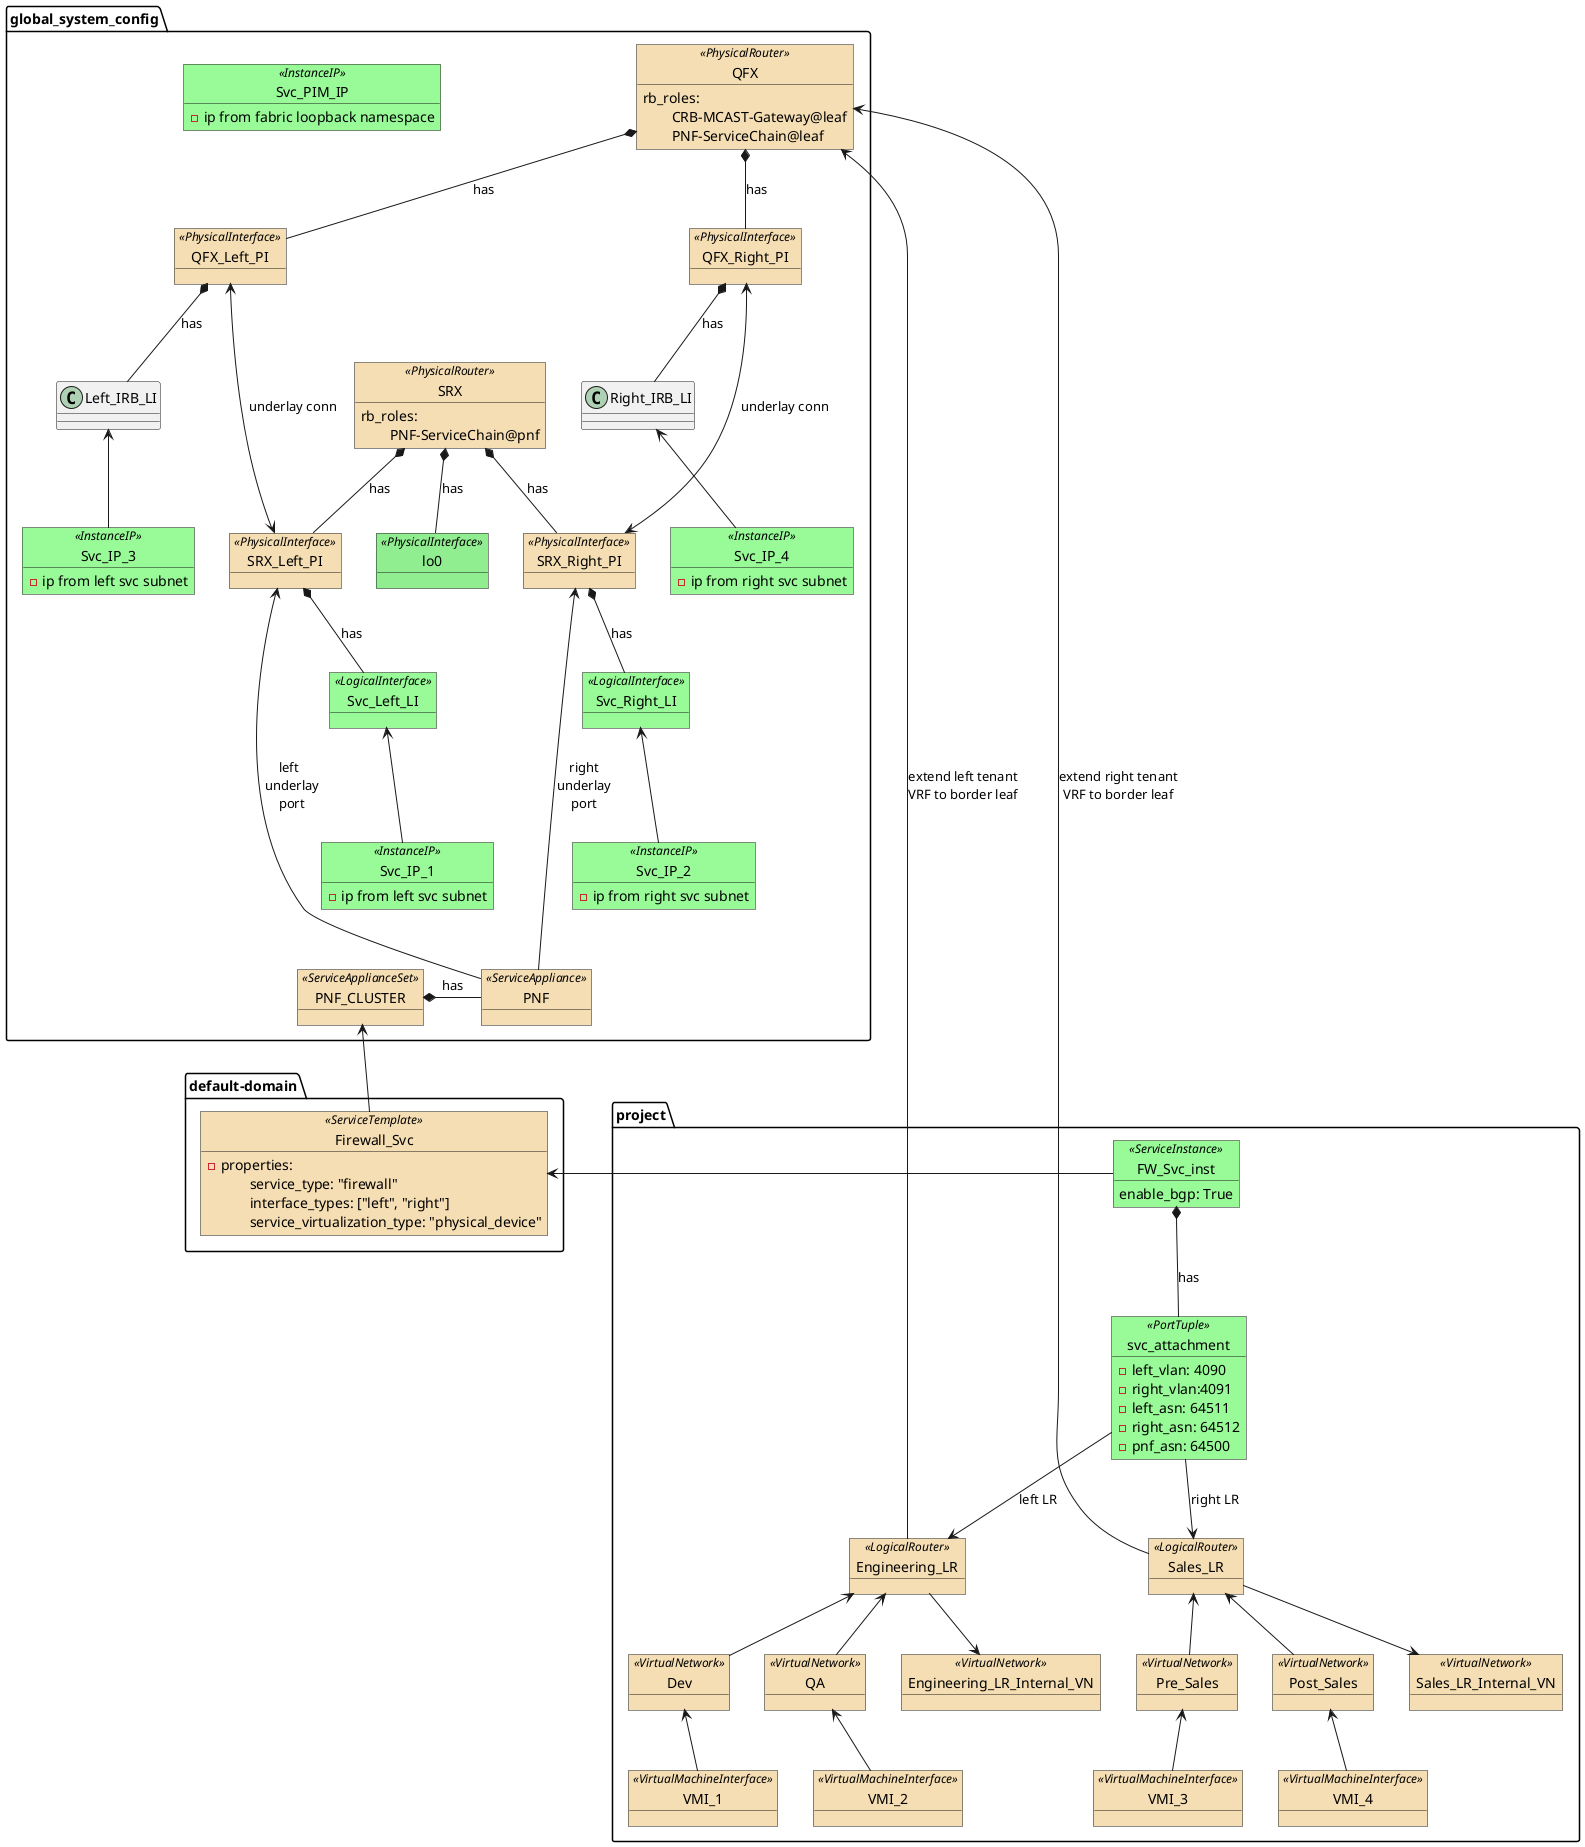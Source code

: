 @startuml

skinparam object {
	BackgroundColor PaleGreen
	BackgroundColor<<PhysicalRouter>> Wheat
	BackgroundColor<<PhysicalInterface>> Wheat
	BackgroundColor<<LogicalRouter>> Wheat
	BackgroundColor<<VirtualNetwork>> Wheat
	BackgroundColor<<VirtualMachineInterface>> Wheat
	BackgroundColor<<ServiceApplianceSet>> Wheat
	BackgroundColor<<ServiceAppliance>> Wheat
	BackgroundColor<<ServiceTemplate>> Wheat
}

package default-domain {
    object Firewall_Svc<<ServiceTemplate>> {
        - properties:
            \tservice_type: "firewall"
            \tinterface_types: ["left", "right"]
            \tservice_virtualization_type: "physical_device"
    }
}

package global_system_config {
    
    object SRX<<PhysicalRouter>> {
        rb_roles:
        \tPNF-ServiceChain@pnf
    }

    object SRX_Left_PI<<PhysicalInterface>> {
    }

    object SRX_Right_PI<<PhysicalInterface>> {
    }

    object PNF_CLUSTER<<ServiceApplianceSet>> {
    }

    object PNF<<ServiceAppliance>> {
    }

    object QFX<<PhysicalRouter>> {
        rb_roles:
            \tCRB-MCAST-Gateway@leaf
            \tPNF-ServiceChain@leaf
    }

    object QFX_Left_PI<<PhysicalInterface>> {
    }

    object QFX_Right_PI<<PhysicalInterface>> {
    }

    object Svc_Left_LI<<LogicalInterface>> {
    }

    object Svc_Right_LI<<LogicalInterface>> {
    }

    object lo0<<PhysicalInterface>> #lightgreen {
    }

    object lo0.4091<<LogicalInterface>> {
    }

    object Svc_PIM_IP<<InstanceIP>> {
        - ip from fabric loopback namespace
    }

    object Svc_IP_1<<InstanceIP>> {
        - ip from left svc subnet
    }

    object Svc_IP_2<<InstanceIP>> {
        - ip from right svc subnet
    }

    object Svc_IP_3<<InstanceIP>> {
        - ip from left svc subnet
    }

    object Svc_IP_4<<InstanceIP>> {
        - ip from right svc subnet
    }

    SRX *-- SRX_Left_PI: has
    SRX *-- SRX_Right_PI: has
    SRX *-- lo0: has
    lo0 *-- lo0.4091
    lo0.4091 <-- Svc_PIM_IP

    QFX *-- QFX_Left_PI: has
    QFX *-- QFX_Right_PI: has

    QFX_Left_PI *-- Left_IRB_LI: has
    QFX_Right_PI *-- Right_IRB_LI: has

    Left_IRB_LI <-- Svc_IP_3
    Right_IRB_LI <-- Svc_IP_4

    QFX_Left_PI <---> SRX_Left_PI: underlay conn
    QFX_Right_PI <---> SRX_Right_PI: underlay conn

    SRX_Left_PI *-- Svc_Left_LI: has
    SRX_Right_PI *-- Svc_Right_LI: has

    Svc_Left_LI <-- Svc_IP_1
    Svc_Right_LI <-- Svc_IP_2

    PNF_CLUSTER *- PNF: has
    SRX_Left_PI <---- PNF: "left\t\t\nunderlay\t\t\nport\t\t"
    SRX_Right_PI <---- PNF: right\nunderlay\nport
}

package project {
    object FW_Svc_inst<<ServiceInstance>> {
        enable_bgp: True
    }
    
    object Engineering_LR<<LogicalRouter>> {
    }
    
    object Sales_LR<<LogicalRouter>> {
    }
    
    object Dev<<VirtualNetwork>> {
    }
    
    object QA<<VirtualNetwork>> {
    }
    
    object Pre_Sales<<VirtualNetwork>> {
    }
    
    object Post_Sales<<VirtualNetwork>> {
    }
    
    object Engineering_LR_Internal_VN<<VirtualNetwork>> {
    }
    
    object Sales_LR_Internal_VN<<VirtualNetwork>> {
    }
    
    object svc_attachment<<PortTuple>> {
        - left_vlan: 4090
        - right_vlan:4091
        - left_asn: 64511
        - right_asn: 64512
        - pnf_asn: 64500
    }
    
    object VMI_1<<VirtualMachineInterface>> {
    }
    
    object VMI_2<<VirtualMachineInterface>> {
    }
    
    object VMI_3<<VirtualMachineInterface>> {
    }
    
    object VMI_4<<VirtualMachineInterface>> {
    }
    
    Dev <-- VMI_1
    QA <-- VMI_2
    Pre_Sales <-- VMI_3
    Post_Sales <-- VMI_4
    
    Engineering_LR <-- Dev
    Engineering_LR <-- QA
    Engineering_LR --> Engineering_LR_Internal_VN


    Sales_LR <-- Pre_Sales
    Sales_LR <-- Post_Sales
    Sales_LR --> Sales_LR_Internal_VN
    
    FW_Svc_inst *-- svc_attachment: has
    svc_attachment --> Engineering_LR: left LR
    svc_attachment --> Sales_LR: right LR
}


PNF_CLUSTER <-- Firewall_Svc
Firewall_Svc <- FW_Svc_inst
QFX <-- Engineering_LR: extend left tenant\nVRF to border leaf
QFX <-- Sales_LR: extend right tenant\nVRF to border leaf

@enduml